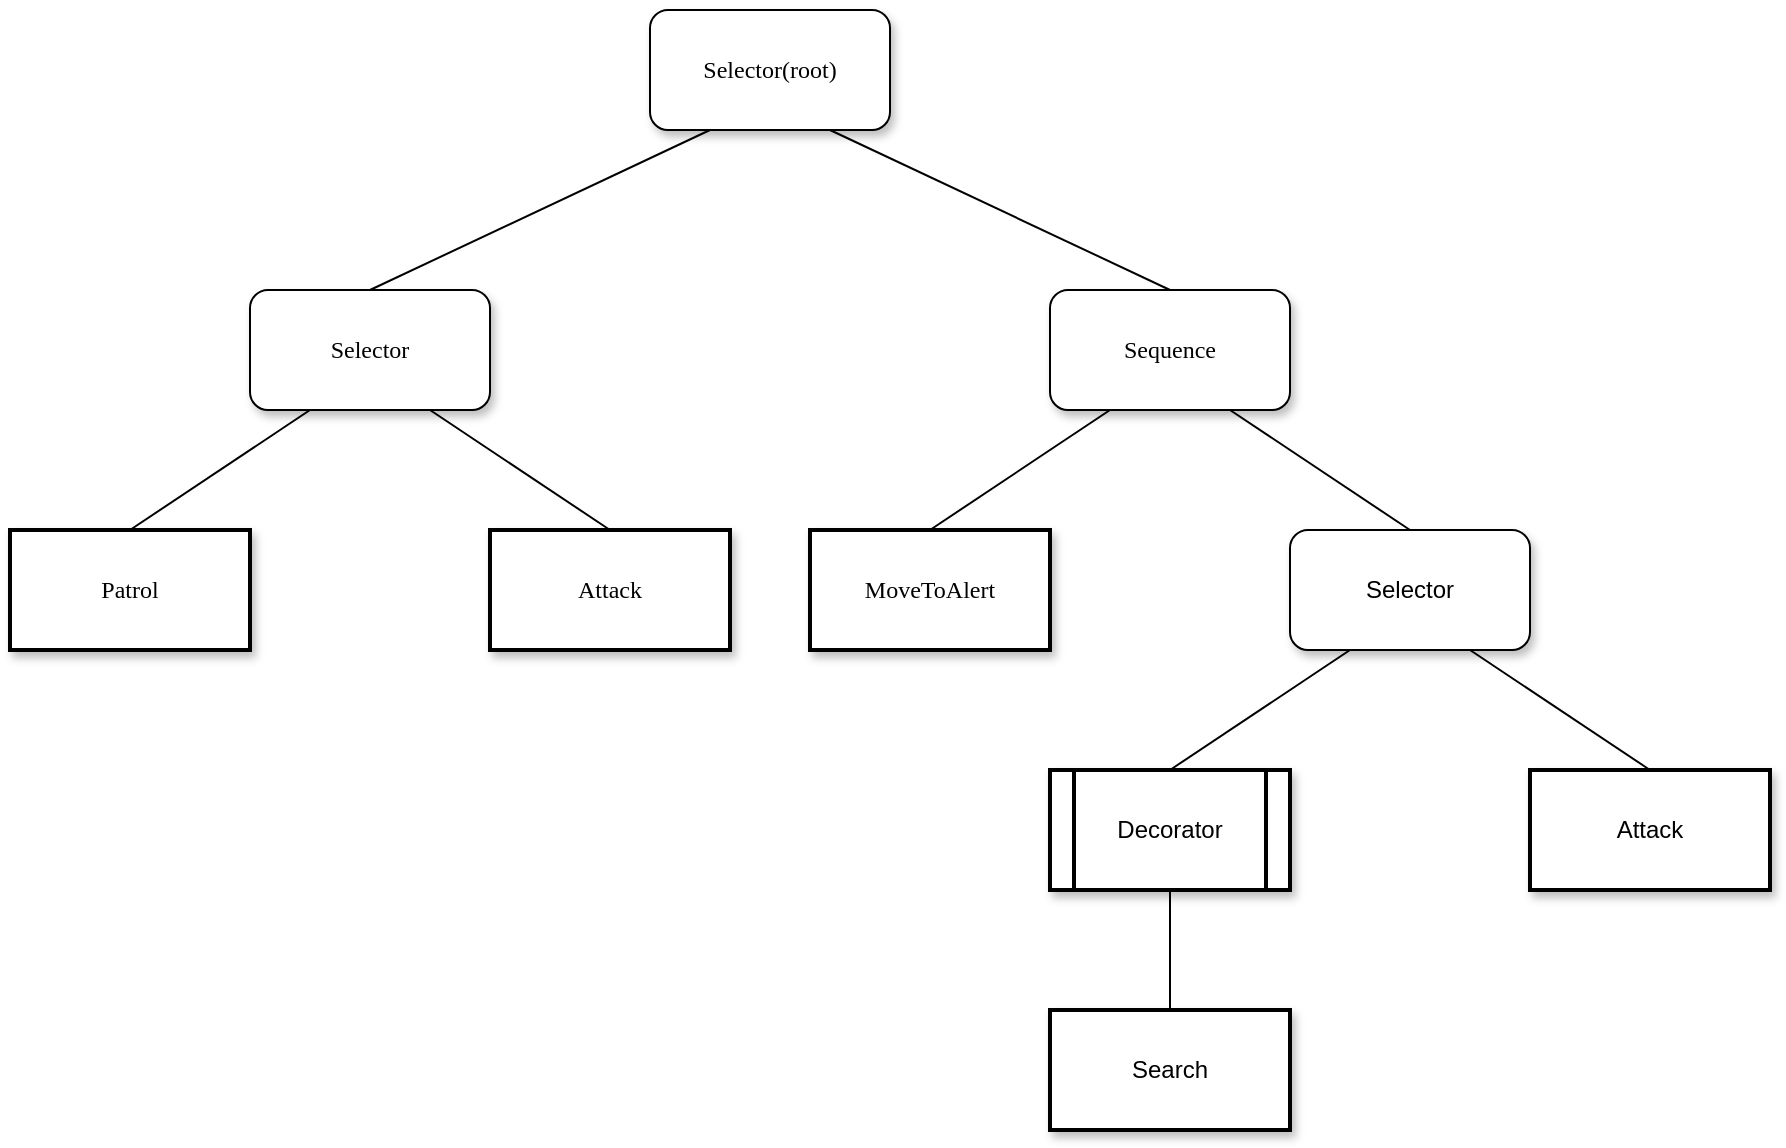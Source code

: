 <mxfile version="17.2.4" type="device"><diagram name="Page-1" id="10a91c8b-09ff-31b1-d368-03940ed4cc9e"><mxGraphModel dx="1422" dy="794" grid="1" gridSize="10" guides="1" tooltips="1" connect="1" arrows="1" fold="1" page="1" pageScale="1" pageWidth="1100" pageHeight="850" background="none" math="0" shadow="0"><root><mxCell id="0"/><mxCell id="1" parent="0"/><mxCell id="62893188c0fa7362-1" value="Selector(root)" style="whiteSpace=wrap;html=1;rounded=1;shadow=1;labelBackgroundColor=none;strokeWidth=1;fontFamily=Verdana;fontSize=12;align=center;" parent="1" vertex="1"><mxGeometry x="480" y="60" width="120" height="60" as="geometry"/></mxCell><mxCell id="62893188c0fa7362-2" value="Selector" style="whiteSpace=wrap;html=1;rounded=1;shadow=1;labelBackgroundColor=none;strokeWidth=1;fontFamily=Verdana;fontSize=12;align=center;" parent="1" vertex="1"><mxGeometry x="280" y="200" width="120" height="60" as="geometry"/></mxCell><mxCell id="62893188c0fa7362-3" value="&lt;span&gt;Sequence&lt;/span&gt;" style="whiteSpace=wrap;html=1;rounded=1;shadow=1;labelBackgroundColor=none;strokeWidth=1;fontFamily=Verdana;fontSize=12;align=center;" parent="1" vertex="1"><mxGeometry x="680" y="200" width="120" height="60" as="geometry"/></mxCell><mxCell id="62893188c0fa7362-10" value="&lt;span&gt;MoveToAlert&lt;/span&gt;" style="whiteSpace=wrap;html=1;rounded=0;shadow=1;labelBackgroundColor=none;strokeWidth=2;fontFamily=Verdana;fontSize=12;align=center;" parent="1" vertex="1"><mxGeometry x="560" y="320" width="120" height="60" as="geometry"/></mxCell><mxCell id="62893188c0fa7362-22" value="&lt;span&gt;Patrol&lt;/span&gt;" style="whiteSpace=wrap;html=1;rounded=0;shadow=1;labelBackgroundColor=none;strokeWidth=2;fontFamily=Verdana;fontSize=12;align=center;" parent="1" vertex="1"><mxGeometry x="160" y="320" width="120" height="60" as="geometry"/></mxCell><mxCell id="62893188c0fa7362-23" value="&lt;span&gt;Attack&lt;/span&gt;" style="whiteSpace=wrap;html=1;rounded=0;shadow=1;labelBackgroundColor=none;strokeWidth=2;fontFamily=Verdana;fontSize=12;align=center;" parent="1" vertex="1"><mxGeometry x="400" y="320" width="120" height="60" as="geometry"/></mxCell><mxCell id="LExhpDtSeXku0laI99xH-2" value="Selector" style="rounded=1;whiteSpace=wrap;html=1;shadow=1;" vertex="1" parent="1"><mxGeometry x="800" y="320" width="120" height="60" as="geometry"/></mxCell><mxCell id="LExhpDtSeXku0laI99xH-3" value="Search" style="rounded=0;whiteSpace=wrap;html=1;shadow=1;strokeWidth=2;" vertex="1" parent="1"><mxGeometry x="680" y="560" width="120" height="60" as="geometry"/></mxCell><mxCell id="LExhpDtSeXku0laI99xH-4" value="Attack" style="rounded=0;whiteSpace=wrap;html=1;shadow=1;strokeWidth=2;" vertex="1" parent="1"><mxGeometry x="920" y="440" width="120" height="60" as="geometry"/></mxCell><mxCell id="LExhpDtSeXku0laI99xH-5" value="" style="endArrow=none;html=1;rounded=0;exitX=0.5;exitY=0;exitDx=0;exitDy=0;entryX=0.25;entryY=1;entryDx=0;entryDy=0;" edge="1" parent="1" source="62893188c0fa7362-2" target="62893188c0fa7362-1"><mxGeometry width="50" height="50" relative="1" as="geometry"><mxPoint x="480" y="170" as="sourcePoint"/><mxPoint x="540" y="120" as="targetPoint"/></mxGeometry></mxCell><mxCell id="LExhpDtSeXku0laI99xH-6" value="" style="endArrow=none;html=1;rounded=0;exitX=0.5;exitY=0;exitDx=0;exitDy=0;entryX=0.75;entryY=1;entryDx=0;entryDy=0;" edge="1" parent="1" source="62893188c0fa7362-3" target="62893188c0fa7362-1"><mxGeometry width="50" height="50" relative="1" as="geometry"><mxPoint x="490" y="170" as="sourcePoint"/><mxPoint x="540" y="120" as="targetPoint"/></mxGeometry></mxCell><mxCell id="LExhpDtSeXku0laI99xH-7" value="" style="endArrow=none;html=1;rounded=0;exitX=0.5;exitY=0;exitDx=0;exitDy=0;entryX=0.25;entryY=1;entryDx=0;entryDy=0;" edge="1" parent="1" source="62893188c0fa7362-22" target="62893188c0fa7362-2"><mxGeometry width="50" height="50" relative="1" as="geometry"><mxPoint x="290" y="310" as="sourcePoint"/><mxPoint x="340" y="260" as="targetPoint"/></mxGeometry></mxCell><mxCell id="LExhpDtSeXku0laI99xH-8" value="" style="endArrow=none;html=1;rounded=0;exitX=0.75;exitY=1;exitDx=0;exitDy=0;entryX=0.5;entryY=0;entryDx=0;entryDy=0;" edge="1" parent="1" source="62893188c0fa7362-2" target="62893188c0fa7362-23"><mxGeometry width="50" height="50" relative="1" as="geometry"><mxPoint x="520" y="430" as="sourcePoint"/><mxPoint x="570" y="380" as="targetPoint"/><Array as="points"/></mxGeometry></mxCell><mxCell id="LExhpDtSeXku0laI99xH-9" value="" style="endArrow=none;html=1;rounded=0;entryX=0.25;entryY=1;entryDx=0;entryDy=0;exitX=0.5;exitY=0;exitDx=0;exitDy=0;" edge="1" parent="1" source="62893188c0fa7362-10" target="62893188c0fa7362-3"><mxGeometry width="50" height="50" relative="1" as="geometry"><mxPoint x="660" y="310" as="sourcePoint"/><mxPoint x="710" y="260" as="targetPoint"/></mxGeometry></mxCell><mxCell id="LExhpDtSeXku0laI99xH-10" value="" style="endArrow=none;html=1;rounded=0;exitX=0.5;exitY=0;exitDx=0;exitDy=0;entryX=0.75;entryY=1;entryDx=0;entryDy=0;" edge="1" parent="1" source="LExhpDtSeXku0laI99xH-2" target="62893188c0fa7362-3"><mxGeometry width="50" height="50" relative="1" as="geometry"><mxPoint x="710" y="310" as="sourcePoint"/><mxPoint x="760" y="260" as="targetPoint"/></mxGeometry></mxCell><mxCell id="LExhpDtSeXku0laI99xH-11" value="" style="endArrow=none;html=1;rounded=0;entryX=0.25;entryY=1;entryDx=0;entryDy=0;exitX=0.5;exitY=0;exitDx=0;exitDy=0;" edge="1" parent="1" source="LExhpDtSeXku0laI99xH-13" target="LExhpDtSeXku0laI99xH-2"><mxGeometry width="50" height="50" relative="1" as="geometry"><mxPoint x="750" y="400" as="sourcePoint"/><mxPoint x="860" y="380" as="targetPoint"/></mxGeometry></mxCell><mxCell id="LExhpDtSeXku0laI99xH-12" value="" style="endArrow=none;html=1;rounded=0;exitX=0.5;exitY=0;exitDx=0;exitDy=0;entryX=0.75;entryY=1;entryDx=0;entryDy=0;" edge="1" parent="1" source="LExhpDtSeXku0laI99xH-4" target="LExhpDtSeXku0laI99xH-2"><mxGeometry width="50" height="50" relative="1" as="geometry"><mxPoint x="840" y="430" as="sourcePoint"/><mxPoint x="890" y="380" as="targetPoint"/></mxGeometry></mxCell><mxCell id="LExhpDtSeXku0laI99xH-13" value="Decorator" style="shape=process;whiteSpace=wrap;html=1;backgroundOutline=1;shadow=1;strokeWidth=2;" vertex="1" parent="1"><mxGeometry x="680" y="440" width="120" height="60" as="geometry"/></mxCell><mxCell id="LExhpDtSeXku0laI99xH-14" value="" style="endArrow=none;html=1;rounded=0;exitX=0.5;exitY=0;exitDx=0;exitDy=0;entryX=0.5;entryY=1;entryDx=0;entryDy=0;" edge="1" parent="1" source="LExhpDtSeXku0laI99xH-3" target="LExhpDtSeXku0laI99xH-13"><mxGeometry width="50" height="50" relative="1" as="geometry"><mxPoint x="690" y="550" as="sourcePoint"/><mxPoint x="740" y="500" as="targetPoint"/></mxGeometry></mxCell></root></mxGraphModel></diagram></mxfile>